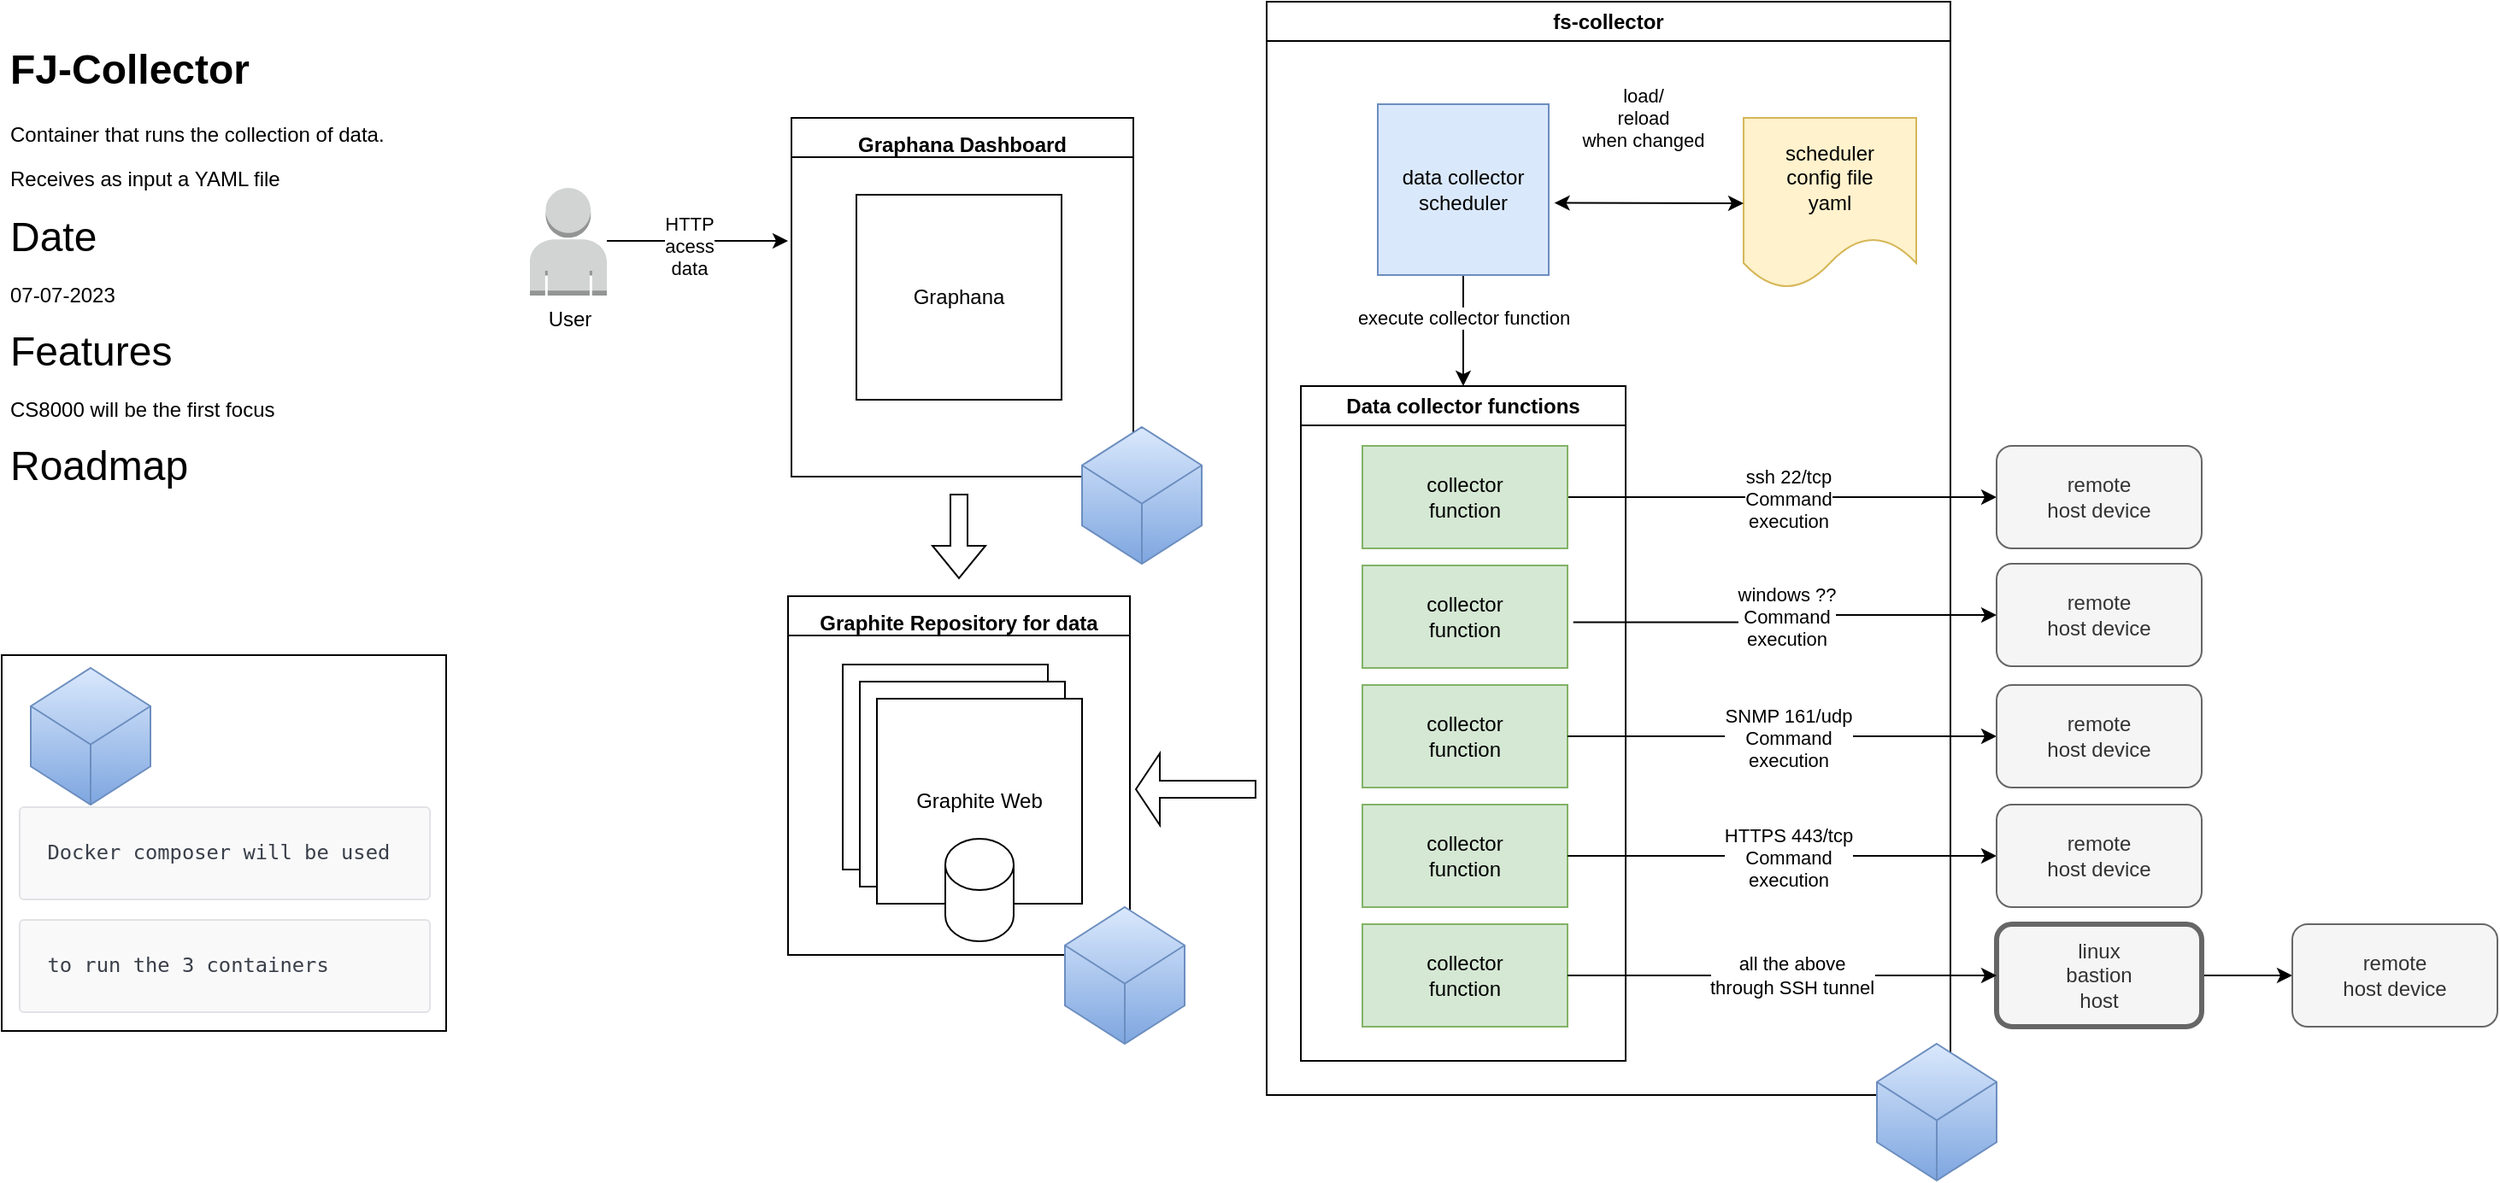 <mxfile pages="2">
    <diagram id="C4WFuiqOI0WFvw3oNT-S" name="Page-2">
        <mxGraphModel dx="1836" dy="567" grid="1" gridSize="10" guides="1" tooltips="1" connect="1" arrows="1" fold="1" page="1" pageScale="1" pageWidth="827" pageHeight="1169" math="0" shadow="0">
            <root>
                <mxCell id="0"/>
                <mxCell id="1" parent="0"/>
                <mxCell id="nDJEfwzJZ0UT30trl8e0-6" style="edgeStyle=orthogonalEdgeStyle;rounded=0;orthogonalLoop=1;jettySize=auto;html=1;exitX=0.5;exitY=1;exitDx=0;exitDy=0;entryX=0.5;entryY=0;entryDx=0;entryDy=0;" parent="1" source="nDJEfwzJZ0UT30trl8e0-1" target="X8o6eKV5fm68J-Vxxh91-23" edge="1">
                    <mxGeometry relative="1" as="geometry"/>
                </mxCell>
                <mxCell id="X8o6eKV5fm68J-Vxxh91-18" value="execute collector function" style="edgeLabel;html=1;align=center;verticalAlign=middle;resizable=0;points=[];" parent="nDJEfwzJZ0UT30trl8e0-6" vertex="1" connectable="0">
                    <mxGeometry x="-0.233" relative="1" as="geometry">
                        <mxPoint as="offset"/>
                    </mxGeometry>
                </mxCell>
                <mxCell id="nDJEfwzJZ0UT30trl8e0-1" value="data collector&lt;br&gt;scheduler" style="whiteSpace=wrap;html=1;aspect=fixed;fillColor=#dae8fc;strokeColor=#6c8ebf;" parent="1" vertex="1">
                    <mxGeometry x="465" y="80" width="100" height="100" as="geometry"/>
                </mxCell>
                <mxCell id="X8o6eKV5fm68J-Vxxh91-4" style="edgeStyle=orthogonalEdgeStyle;rounded=0;orthogonalLoop=1;jettySize=auto;html=1;exitX=1;exitY=0.5;exitDx=0;exitDy=0;entryX=0;entryY=0.5;entryDx=0;entryDy=0;" parent="1" source="nDJEfwzJZ0UT30trl8e0-4" target="X8o6eKV5fm68J-Vxxh91-3" edge="1">
                    <mxGeometry relative="1" as="geometry"/>
                </mxCell>
                <mxCell id="X8o6eKV5fm68J-Vxxh91-5" value="ssh 22/tcp&lt;br&gt;Command&lt;br&gt;execution" style="edgeLabel;html=1;align=center;verticalAlign=middle;resizable=0;points=[];" parent="X8o6eKV5fm68J-Vxxh91-4" vertex="1" connectable="0">
                    <mxGeometry x="0.022" y="-1" relative="1" as="geometry">
                        <mxPoint as="offset"/>
                    </mxGeometry>
                </mxCell>
                <mxCell id="nDJEfwzJZ0UT30trl8e0-4" value="collector&lt;br&gt;function" style="rounded=0;whiteSpace=wrap;html=1;fillColor=#d5e8d4;strokeColor=#82b366;" parent="1" vertex="1">
                    <mxGeometry x="456" y="280" width="120" height="60" as="geometry"/>
                </mxCell>
                <mxCell id="X8o6eKV5fm68J-Vxxh91-1" value="Graphite Web" style="rounded=0;whiteSpace=wrap;html=1;" parent="1" vertex="1">
                    <mxGeometry x="152" y="408" width="120" height="120" as="geometry"/>
                </mxCell>
                <mxCell id="X8o6eKV5fm68J-Vxxh91-3" value="remote&lt;br&gt;host device" style="rounded=1;whiteSpace=wrap;html=1;fillColor=#f5f5f5;fontColor=#333333;strokeColor=#666666;" parent="1" vertex="1">
                    <mxGeometry x="827" y="280" width="120" height="60" as="geometry"/>
                </mxCell>
                <mxCell id="X8o6eKV5fm68J-Vxxh91-8" value="collector&lt;br&gt;function" style="rounded=0;whiteSpace=wrap;html=1;fillColor=#d5e8d4;strokeColor=#82b366;" parent="1" vertex="1">
                    <mxGeometry x="456" y="350" width="120" height="60" as="geometry"/>
                </mxCell>
                <mxCell id="X8o6eKV5fm68J-Vxxh91-9" value="collector&lt;br&gt;function" style="rounded=0;whiteSpace=wrap;html=1;fillColor=#d5e8d4;strokeColor=#82b366;" parent="1" vertex="1">
                    <mxGeometry x="456" y="420" width="120" height="60" as="geometry"/>
                </mxCell>
                <mxCell id="X8o6eKV5fm68J-Vxxh91-10" value="remote&lt;br&gt;host device" style="rounded=1;whiteSpace=wrap;html=1;fillColor=#f5f5f5;fontColor=#333333;strokeColor=#666666;" parent="1" vertex="1">
                    <mxGeometry x="827" y="349" width="120" height="60" as="geometry"/>
                </mxCell>
                <mxCell id="X8o6eKV5fm68J-Vxxh91-11" style="edgeStyle=orthogonalEdgeStyle;rounded=0;orthogonalLoop=1;jettySize=auto;html=1;exitX=1.028;exitY=0.555;exitDx=0;exitDy=0;entryX=0;entryY=0.5;entryDx=0;entryDy=0;exitPerimeter=0;" parent="1" source="X8o6eKV5fm68J-Vxxh91-8" target="X8o6eKV5fm68J-Vxxh91-10" edge="1">
                    <mxGeometry relative="1" as="geometry">
                        <mxPoint x="560" y="379.5" as="sourcePoint"/>
                        <mxPoint x="680" y="379.5" as="targetPoint"/>
                    </mxGeometry>
                </mxCell>
                <mxCell id="X8o6eKV5fm68J-Vxxh91-12" value="windows ??&lt;br&gt;Command&lt;br&gt;execution" style="edgeLabel;html=1;align=center;verticalAlign=middle;resizable=0;points=[];" parent="X8o6eKV5fm68J-Vxxh91-11" vertex="1" connectable="0">
                    <mxGeometry x="0.022" y="-1" relative="1" as="geometry">
                        <mxPoint as="offset"/>
                    </mxGeometry>
                </mxCell>
                <mxCell id="X8o6eKV5fm68J-Vxxh91-15" style="edgeStyle=orthogonalEdgeStyle;rounded=0;orthogonalLoop=1;jettySize=auto;html=1;entryX=0;entryY=0.5;entryDx=0;entryDy=0;exitX=1;exitY=0.5;exitDx=0;exitDy=0;" parent="1" source="X8o6eKV5fm68J-Vxxh91-9" target="X8o6eKV5fm68J-Vxxh91-17" edge="1">
                    <mxGeometry relative="1" as="geometry">
                        <mxPoint x="580" y="450" as="sourcePoint"/>
                    </mxGeometry>
                </mxCell>
                <mxCell id="X8o6eKV5fm68J-Vxxh91-16" value="SNMP 161/udp&lt;br&gt;Command&lt;br&gt;execution" style="edgeLabel;html=1;align=center;verticalAlign=middle;resizable=0;points=[];" parent="X8o6eKV5fm68J-Vxxh91-15" vertex="1" connectable="0">
                    <mxGeometry x="0.022" y="-1" relative="1" as="geometry">
                        <mxPoint as="offset"/>
                    </mxGeometry>
                </mxCell>
                <mxCell id="X8o6eKV5fm68J-Vxxh91-17" value="remote&lt;br&gt;host device" style="rounded=1;whiteSpace=wrap;html=1;fillColor=#f5f5f5;fontColor=#333333;strokeColor=#666666;" parent="1" vertex="1">
                    <mxGeometry x="827" y="420" width="120" height="60" as="geometry"/>
                </mxCell>
                <mxCell id="X8o6eKV5fm68J-Vxxh91-19" value="collector&lt;br&gt;function" style="rounded=0;whiteSpace=wrap;html=1;fillColor=#d5e8d4;strokeColor=#82b366;" parent="1" vertex="1">
                    <mxGeometry x="456" y="490" width="120" height="60" as="geometry"/>
                </mxCell>
                <mxCell id="X8o6eKV5fm68J-Vxxh91-20" style="edgeStyle=orthogonalEdgeStyle;rounded=0;orthogonalLoop=1;jettySize=auto;html=1;entryX=0;entryY=0.5;entryDx=0;entryDy=0;exitX=1;exitY=0.5;exitDx=0;exitDy=0;" parent="1" source="X8o6eKV5fm68J-Vxxh91-19" target="X8o6eKV5fm68J-Vxxh91-22" edge="1">
                    <mxGeometry relative="1" as="geometry">
                        <mxPoint x="580" y="520" as="sourcePoint"/>
                    </mxGeometry>
                </mxCell>
                <mxCell id="X8o6eKV5fm68J-Vxxh91-21" value="HTTPS 443/tcp&lt;br&gt;Command&lt;br&gt;execution" style="edgeLabel;html=1;align=center;verticalAlign=middle;resizable=0;points=[];" parent="X8o6eKV5fm68J-Vxxh91-20" vertex="1" connectable="0">
                    <mxGeometry x="0.022" y="-1" relative="1" as="geometry">
                        <mxPoint as="offset"/>
                    </mxGeometry>
                </mxCell>
                <mxCell id="X8o6eKV5fm68J-Vxxh91-22" value="remote&lt;br&gt;host device" style="rounded=1;whiteSpace=wrap;html=1;fillColor=#f5f5f5;fontColor=#333333;strokeColor=#666666;" parent="1" vertex="1">
                    <mxGeometry x="827" y="490" width="120" height="60" as="geometry"/>
                </mxCell>
                <mxCell id="X8o6eKV5fm68J-Vxxh91-23" value="Data collector functions" style="swimlane;whiteSpace=wrap;html=1;" parent="1" vertex="1">
                    <mxGeometry x="420" y="245" width="190" height="395" as="geometry"/>
                </mxCell>
                <mxCell id="1MJjSpkdwELJ1RgtdfNB-1" value="&lt;h1 style=&quot;border-color: var(--border-color); text-align: left;&quot;&gt;&lt;font style=&quot;font-size: 12px;&quot;&gt;&lt;font style=&quot;&quot;&gt;Graphite&amp;nbsp;&lt;/font&gt;Repository for data&lt;/font&gt;&lt;/h1&gt;" style="swimlane;whiteSpace=wrap;html=1;" parent="1" vertex="1">
                    <mxGeometry x="120" y="368" width="200" height="210" as="geometry">
                        <mxRectangle x="80" y="200" width="200" height="70" as="alternateBounds"/>
                    </mxGeometry>
                </mxCell>
                <mxCell id="Wyv3X9-IaPAktmPhBZ03-1" value="Graphite Web" style="rounded=0;whiteSpace=wrap;html=1;" parent="1" vertex="1">
                    <mxGeometry x="162" y="418" width="120" height="120" as="geometry"/>
                </mxCell>
                <mxCell id="Wyv3X9-IaPAktmPhBZ03-2" value="Graphite Web" style="rounded=0;whiteSpace=wrap;html=1;" parent="1" vertex="1">
                    <mxGeometry x="172" y="428" width="120" height="120" as="geometry"/>
                </mxCell>
                <mxCell id="pDzQwSZemDNPYdcr6jYQ-1" value="" style="shape=flexArrow;endArrow=classic;html=1;rounded=0;endWidth=31;endSize=4.33;" parent="1" edge="1">
                    <mxGeometry width="50" height="50" relative="1" as="geometry">
                        <mxPoint x="394" y="481" as="sourcePoint"/>
                        <mxPoint x="323" y="481" as="targetPoint"/>
                    </mxGeometry>
                </mxCell>
                <mxCell id="V6u_rIq5lhNTx7rVdewx-1" value="scheduler &lt;br&gt;config file&lt;br&gt;yaml" style="shape=document;whiteSpace=wrap;html=1;boundedLbl=1;fillColor=#fff2cc;strokeColor=#d6b656;" parent="1" vertex="1">
                    <mxGeometry x="679" y="88" width="101" height="100" as="geometry"/>
                </mxCell>
                <mxCell id="V6u_rIq5lhNTx7rVdewx-4" value="" style="endArrow=classic;startArrow=classic;html=1;rounded=0;entryX=0;entryY=0.5;entryDx=0;entryDy=0;exitX=1.033;exitY=0.578;exitDx=0;exitDy=0;exitPerimeter=0;" parent="1" source="nDJEfwzJZ0UT30trl8e0-1" target="V6u_rIq5lhNTx7rVdewx-1" edge="1">
                    <mxGeometry width="50" height="50" relative="1" as="geometry">
                        <mxPoint x="570" y="120" as="sourcePoint"/>
                        <mxPoint x="610" y="70" as="targetPoint"/>
                    </mxGeometry>
                </mxCell>
                <mxCell id="V6u_rIq5lhNTx7rVdewx-5" value="load/&lt;br&gt;reload &lt;br&gt;when changed" style="edgeLabel;html=1;align=center;verticalAlign=middle;resizable=0;points=[];" parent="V6u_rIq5lhNTx7rVdewx-4" vertex="1" connectable="0">
                    <mxGeometry x="-0.193" y="2" relative="1" as="geometry">
                        <mxPoint x="7" y="-48" as="offset"/>
                    </mxGeometry>
                </mxCell>
                <mxCell id="t6crJZCH1_NV1R15Pneb-1" value="&lt;h1 style=&quot;border-color: var(--border-color); text-align: left;&quot;&gt;&lt;span style=&quot;font-size: 12px;&quot;&gt;Graphana Dashboard&lt;/span&gt;&lt;/h1&gt;" style="swimlane;whiteSpace=wrap;html=1;" parent="1" vertex="1">
                    <mxGeometry x="122" y="88" width="200" height="210" as="geometry">
                        <mxRectangle x="80" y="200" width="200" height="70" as="alternateBounds"/>
                    </mxGeometry>
                </mxCell>
                <mxCell id="-yrWKuXQ7gtv-LRf3TSO-4" value="Graphana" style="rounded=0;whiteSpace=wrap;html=1;" parent="t6crJZCH1_NV1R15Pneb-1" vertex="1">
                    <mxGeometry x="38" y="45" width="120" height="120" as="geometry"/>
                </mxCell>
                <mxCell id="f0EEtuUj8fcCQt5HUh5t-1" style="edgeStyle=orthogonalEdgeStyle;rounded=0;orthogonalLoop=1;jettySize=auto;html=1;" parent="1" source="-yrWKuXQ7gtv-LRf3TSO-3" edge="1">
                    <mxGeometry relative="1" as="geometry">
                        <mxPoint x="120" y="160" as="targetPoint"/>
                    </mxGeometry>
                </mxCell>
                <mxCell id="SLw8ff0jMQPr8c5sQsE6-1" value="HTTP&lt;br&gt;acess&lt;br&gt;data" style="edgeLabel;html=1;align=center;verticalAlign=middle;resizable=0;points=[];" parent="f0EEtuUj8fcCQt5HUh5t-1" vertex="1" connectable="0">
                    <mxGeometry x="-0.107" y="-3" relative="1" as="geometry">
                        <mxPoint as="offset"/>
                    </mxGeometry>
                </mxCell>
                <mxCell id="-yrWKuXQ7gtv-LRf3TSO-3" value="User" style="outlineConnect=0;dashed=0;verticalLabelPosition=bottom;verticalAlign=top;align=center;html=1;shape=mxgraph.aws3.user;fillColor=#D2D3D3;gradientColor=none;" parent="1" vertex="1">
                    <mxGeometry x="-31" y="129" width="45" height="63" as="geometry"/>
                </mxCell>
                <mxCell id="SLw8ff0jMQPr8c5sQsE6-2" value="" style="shape=flexArrow;endArrow=classic;html=1;rounded=0;" parent="1" edge="1">
                    <mxGeometry width="50" height="50" relative="1" as="geometry">
                        <mxPoint x="220" y="308" as="sourcePoint"/>
                        <mxPoint x="220" y="358" as="targetPoint"/>
                    </mxGeometry>
                </mxCell>
                <mxCell id="5J0PUy4bGQ5Gx7d7I28n-1" value="fs-collector" style="swimlane;whiteSpace=wrap;html=1;" parent="1" vertex="1">
                    <mxGeometry x="400" y="20" width="400" height="640" as="geometry"/>
                </mxCell>
                <mxCell id="taoRWLHK3a_2s9JSugKP-5" value="collector&lt;br&gt;function" style="rounded=0;whiteSpace=wrap;html=1;fillColor=#d5e8d4;strokeColor=#82b366;" parent="5J0PUy4bGQ5Gx7d7I28n-1" vertex="1">
                    <mxGeometry x="56" y="540" width="120" height="60" as="geometry"/>
                </mxCell>
                <mxCell id="Mu4Q5EM-JRXd5Xd4MEq9-1" value="&lt;h1&gt;FJ-Collector&lt;/h1&gt;&lt;p&gt;Container that runs the collection of data.&lt;/p&gt;&lt;p&gt;Receives as input a YAML file&lt;/p&gt;&lt;p style=&quot;border-color: var(--border-color);&quot;&gt;&lt;font style=&quot;font-size: 24px;&quot;&gt;Date&lt;/font&gt;&lt;/p&gt;&lt;p style=&quot;border-color: var(--border-color);&quot;&gt;&lt;font style=&quot;font-size: 12px;&quot;&gt;07-07-2023&lt;/font&gt;&lt;/p&gt;&lt;p&gt;&lt;span style=&quot;font-size: 24px; background-color: initial;&quot;&gt;Features&lt;/span&gt;&lt;br&gt;&lt;/p&gt;&lt;p&gt;CS8000 will be the first focus&lt;/p&gt;&lt;p&gt;&lt;font style=&quot;font-size: 24px;&quot;&gt;Roadmap&lt;/font&gt;&lt;/p&gt;" style="text;html=1;strokeColor=none;fillColor=none;spacing=5;spacingTop=-20;whiteSpace=wrap;overflow=hidden;rounded=0;" parent="1" vertex="1">
                    <mxGeometry x="-340" y="40" width="300" height="300" as="geometry"/>
                </mxCell>
                <mxCell id="taoRWLHK3a_2s9JSugKP-4" value="" style="edgeStyle=orthogonalEdgeStyle;rounded=0;orthogonalLoop=1;jettySize=auto;html=1;" parent="1" source="taoRWLHK3a_2s9JSugKP-2" target="taoRWLHK3a_2s9JSugKP-3" edge="1">
                    <mxGeometry relative="1" as="geometry"/>
                </mxCell>
                <mxCell id="taoRWLHK3a_2s9JSugKP-2" value="linux&lt;br&gt;bastion&lt;br&gt;host" style="rounded=1;whiteSpace=wrap;html=1;strokeWidth=3;fillColor=#f5f5f5;fontColor=#333333;strokeColor=#666666;" parent="1" vertex="1">
                    <mxGeometry x="827" y="560" width="120" height="60" as="geometry"/>
                </mxCell>
                <mxCell id="taoRWLHK3a_2s9JSugKP-3" value="remote&lt;br&gt;host device" style="rounded=1;whiteSpace=wrap;html=1;fillColor=#f5f5f5;fontColor=#333333;strokeColor=#666666;" parent="1" vertex="1">
                    <mxGeometry x="1000" y="560" width="120" height="60" as="geometry"/>
                </mxCell>
                <mxCell id="taoRWLHK3a_2s9JSugKP-6" style="edgeStyle=orthogonalEdgeStyle;rounded=0;orthogonalLoop=1;jettySize=auto;html=1;entryX=0;entryY=0.5;entryDx=0;entryDy=0;" parent="1" source="taoRWLHK3a_2s9JSugKP-5" target="taoRWLHK3a_2s9JSugKP-2" edge="1">
                    <mxGeometry relative="1" as="geometry"/>
                </mxCell>
                <mxCell id="taoRWLHK3a_2s9JSugKP-7" value="all the above&lt;br&gt;through SSH tunnel" style="edgeLabel;html=1;align=center;verticalAlign=middle;resizable=0;points=[];" parent="taoRWLHK3a_2s9JSugKP-6" vertex="1" connectable="0">
                    <mxGeometry x="0.039" relative="1" as="geometry">
                        <mxPoint as="offset"/>
                    </mxGeometry>
                </mxCell>
                <mxCell id="--ExdW6IyTlw96Q4GV5x-2" value="" style="shape=cylinder3;whiteSpace=wrap;html=1;boundedLbl=1;backgroundOutline=1;size=15;" parent="1" vertex="1">
                    <mxGeometry x="212" y="510" width="40" height="60" as="geometry"/>
                </mxCell>
                <mxCell id="--ExdW6IyTlw96Q4GV5x-4" value="" style="html=1;whiteSpace=wrap;shape=isoCube2;backgroundOutline=1;isoAngle=19.701;fillColor=#dae8fc;strokeColor=#6c8ebf;gradientColor=#7ea6e0;" parent="1" vertex="1">
                    <mxGeometry x="292" y="269" width="70" height="80" as="geometry"/>
                </mxCell>
                <mxCell id="--ExdW6IyTlw96Q4GV5x-5" value="" style="html=1;whiteSpace=wrap;shape=isoCube2;backgroundOutline=1;isoAngle=19.701;fillColor=#dae8fc;strokeColor=#6c8ebf;gradientColor=#7ea6e0;" parent="1" vertex="1">
                    <mxGeometry x="282" y="550" width="70" height="80" as="geometry"/>
                </mxCell>
                <mxCell id="--ExdW6IyTlw96Q4GV5x-6" value="" style="html=1;whiteSpace=wrap;shape=isoCube2;backgroundOutline=1;isoAngle=19.701;fillColor=#dae8fc;strokeColor=#6c8ebf;gradientColor=#7ea6e0;" parent="1" vertex="1">
                    <mxGeometry x="757" y="630" width="70" height="80" as="geometry"/>
                </mxCell>
                <mxCell id="--ExdW6IyTlw96Q4GV5x-8" value="" style="rounded=0;whiteSpace=wrap;html=1;fillColor=none;" parent="1" vertex="1">
                    <mxGeometry x="-340" y="402.5" width="260" height="220" as="geometry"/>
                </mxCell>
                <mxCell id="--ExdW6IyTlw96Q4GV5x-7" value="" style="html=1;whiteSpace=wrap;shape=isoCube2;backgroundOutline=1;isoAngle=19.701;fillColor=#dae8fc;strokeColor=#6c8ebf;gradientColor=#7ea6e0;" parent="1" vertex="1">
                    <mxGeometry x="-323" y="410" width="70" height="80" as="geometry"/>
                </mxCell>
                <mxCell id="taoRWLHK3a_2s9JSugKP-1" value="&lt;pre style=&quot;box-sizing: inherit; font-size: 11.9px; overflow-wrap: normal; padding: 16px; overflow: auto; line-height: 1.45; background-color: rgb(249, 249, 250); border: 1px solid rgb(225, 226, 230); border-radius: 3px; color: rgb(57, 63, 73); text-align: start;&quot;&gt;&lt;code style=&quot;box-sizing: inherit; font-family: &amp;quot;Roboto Mono&amp;quot;, consolas, monaco, monospace; font-size: 11.9px; overflow-wrap: break-word; padding: 0px; background: transparent; border-radius: 1px; margin: 0px; line-height: 1.75; word-break: normal; border: 0px;&quot;&gt;Docker composer will be used &lt;/code&gt;&lt;/pre&gt;&lt;pre style=&quot;box-sizing: inherit; font-size: 11.9px; overflow-wrap: normal; padding: 16px; overflow: auto; line-height: 1.45; background-color: rgb(249, 249, 250); border: 1px solid rgb(225, 226, 230); border-radius: 3px; color: rgb(57, 63, 73); text-align: start;&quot;&gt;&lt;code style=&quot;box-sizing: inherit; font-family: &amp;quot;Roboto Mono&amp;quot;, consolas, monaco, monospace; font-size: 11.9px; overflow-wrap: break-word; padding: 0px; background: transparent; border-radius: 1px; margin: 0px; line-height: 1.75; word-break: normal; border: 0px;&quot;&gt;to run the 3 containers&lt;/code&gt;&lt;/pre&gt;" style="text;html=1;align=center;verticalAlign=middle;resizable=0;points=[];autosize=1;strokeColor=none;fillColor=none;fontSize=12;" parent="1" vertex="1">
                    <mxGeometry x="-335" y="471" width="250" height="160" as="geometry"/>
                </mxCell>
            </root>
        </mxGraphModel>
    </diagram>
</mxfile>